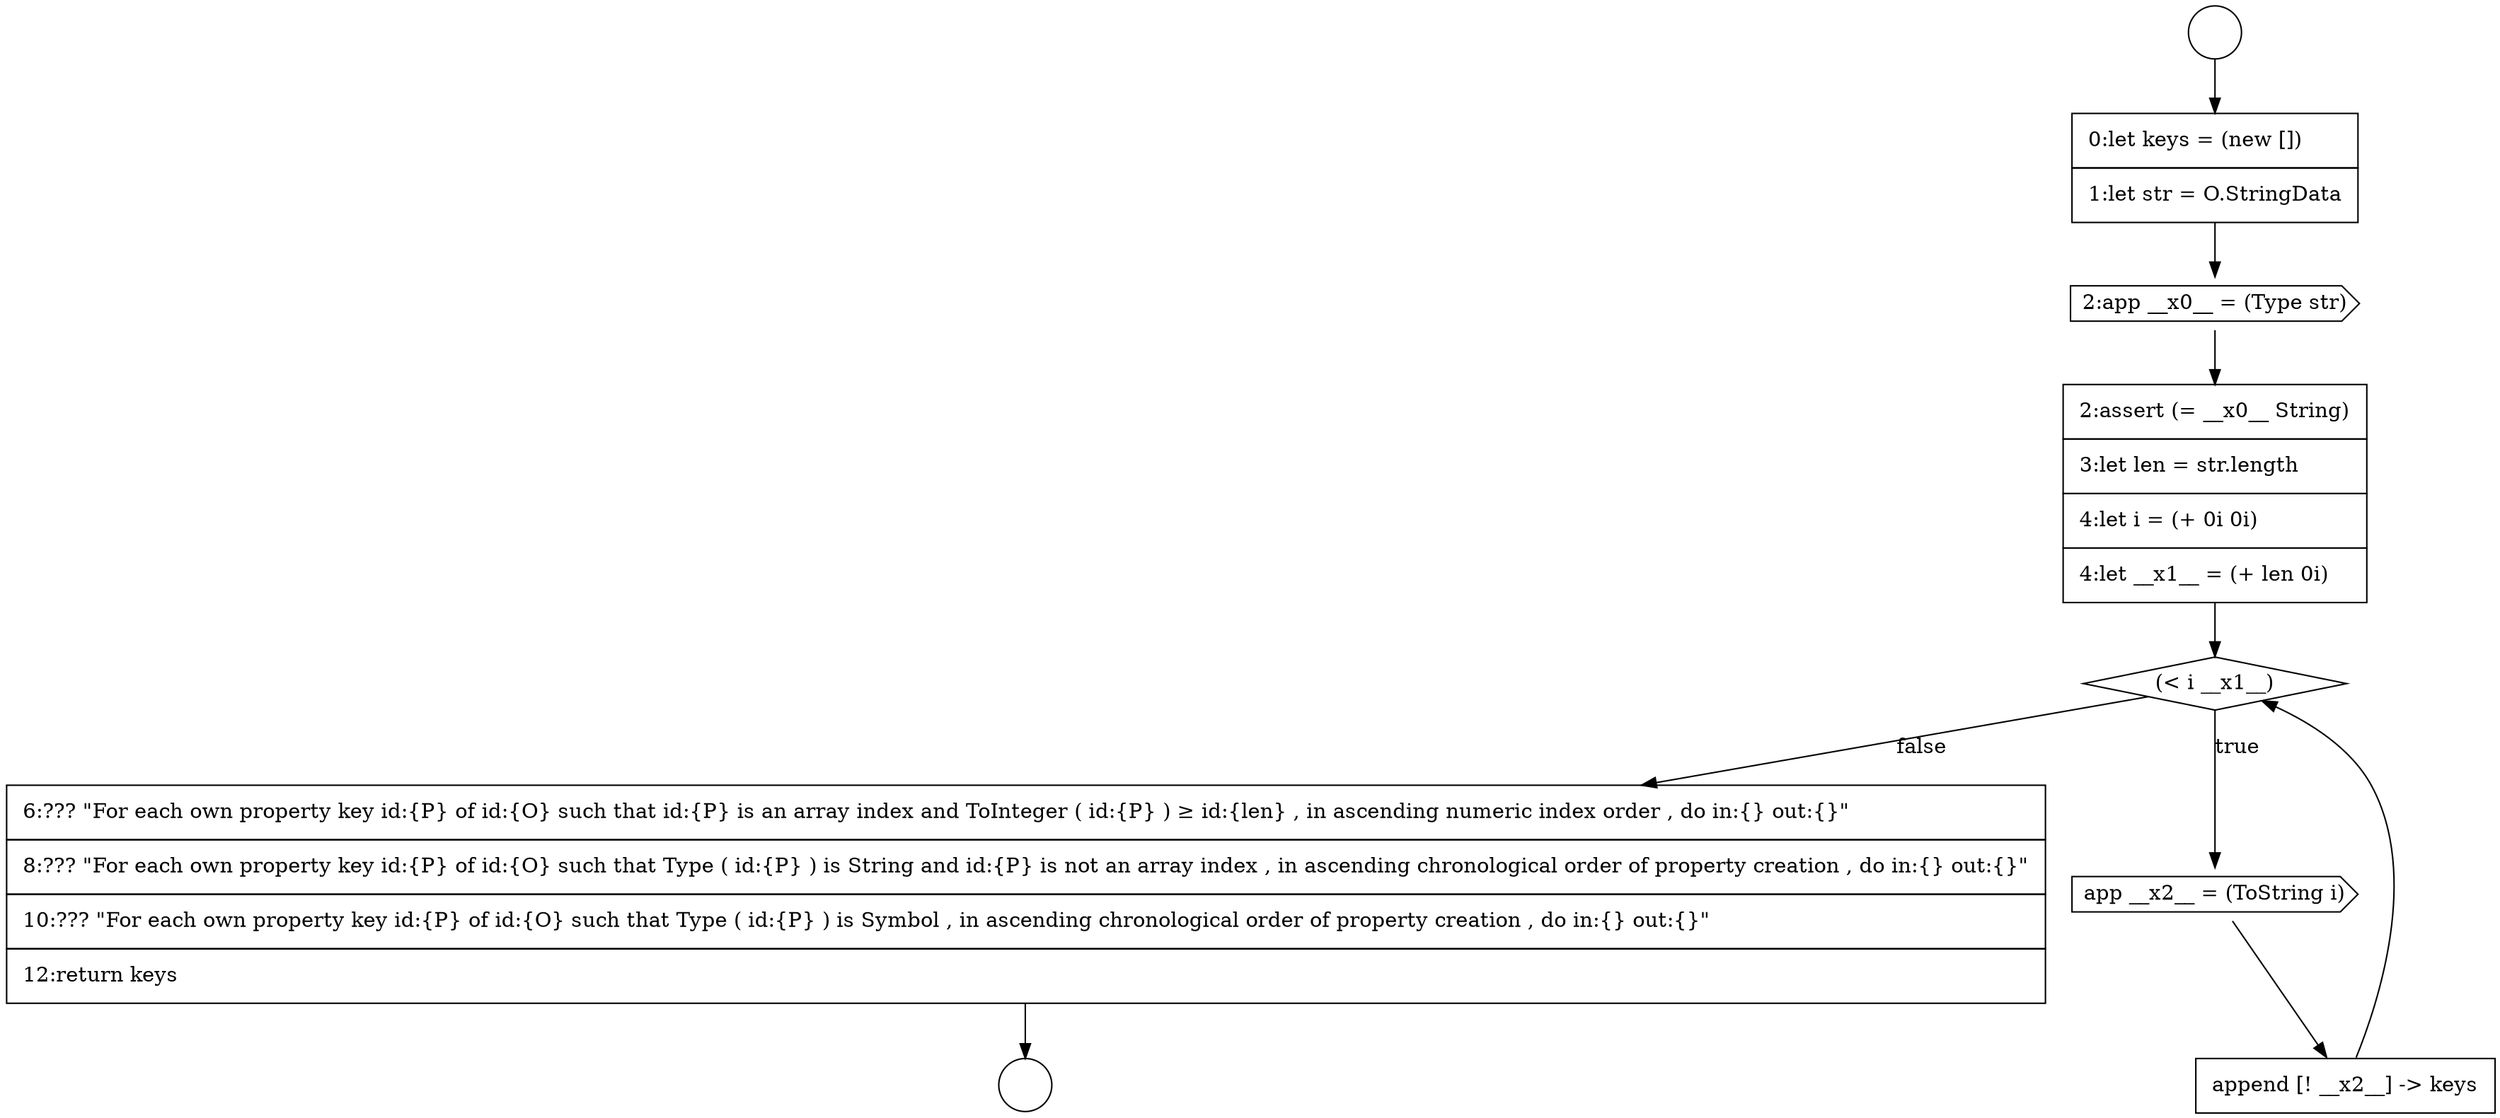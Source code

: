digraph {
  node2427 [shape=cds, label=<<font color="black">2:app __x0__ = (Type str)</font>> color="black" fillcolor="white" style=filled]
  node2432 [shape=none, margin=0, label=<<font color="black">
    <table border="0" cellborder="1" cellspacing="0" cellpadding="10">
      <tr><td align="left">6:??? &quot;For each own property key id:{P} of id:{O} such that id:{P} is an array index and ToInteger ( id:{P} ) &ge; id:{len} , in ascending numeric index order , do in:{} out:{}&quot;</td></tr>
      <tr><td align="left">8:??? &quot;For each own property key id:{P} of id:{O} such that Type ( id:{P} ) is String and id:{P} is not an array index , in ascending chronological order of property creation , do in:{} out:{}&quot;</td></tr>
      <tr><td align="left">10:??? &quot;For each own property key id:{P} of id:{O} such that Type ( id:{P} ) is Symbol , in ascending chronological order of property creation , do in:{} out:{}&quot;</td></tr>
      <tr><td align="left">12:return keys</td></tr>
    </table>
  </font>> color="black" fillcolor="white" style=filled]
  node2424 [shape=circle label=" " color="black" fillcolor="white" style=filled]
  node2428 [shape=none, margin=0, label=<<font color="black">
    <table border="0" cellborder="1" cellspacing="0" cellpadding="10">
      <tr><td align="left">2:assert (= __x0__ String)</td></tr>
      <tr><td align="left">3:let len = str.length</td></tr>
      <tr><td align="left">4:let i = (+ 0i 0i)</td></tr>
      <tr><td align="left">4:let __x1__ = (+ len 0i)</td></tr>
    </table>
  </font>> color="black" fillcolor="white" style=filled]
  node2425 [shape=circle label=" " color="black" fillcolor="white" style=filled]
  node2429 [shape=diamond, label=<<font color="black">(&lt; i __x1__)</font>> color="black" fillcolor="white" style=filled]
  node2426 [shape=none, margin=0, label=<<font color="black">
    <table border="0" cellborder="1" cellspacing="0" cellpadding="10">
      <tr><td align="left">0:let keys = (new [])</td></tr>
      <tr><td align="left">1:let str = O.StringData</td></tr>
    </table>
  </font>> color="black" fillcolor="white" style=filled]
  node2431 [shape=none, margin=0, label=<<font color="black">
    <table border="0" cellborder="1" cellspacing="0" cellpadding="10">
      <tr><td align="left">append [! __x2__] -&gt; keys</td></tr>
    </table>
  </font>> color="black" fillcolor="white" style=filled]
  node2430 [shape=cds, label=<<font color="black">app __x2__ = (ToString i)</font>> color="black" fillcolor="white" style=filled]
  node2427 -> node2428 [ color="black"]
  node2431 -> node2429 [ color="black"]
  node2429 -> node2430 [label=<<font color="black">true</font>> color="black"]
  node2429 -> node2432 [label=<<font color="black">false</font>> color="black"]
  node2432 -> node2425 [ color="black"]
  node2426 -> node2427 [ color="black"]
  node2424 -> node2426 [ color="black"]
  node2428 -> node2429 [ color="black"]
  node2430 -> node2431 [ color="black"]
}
